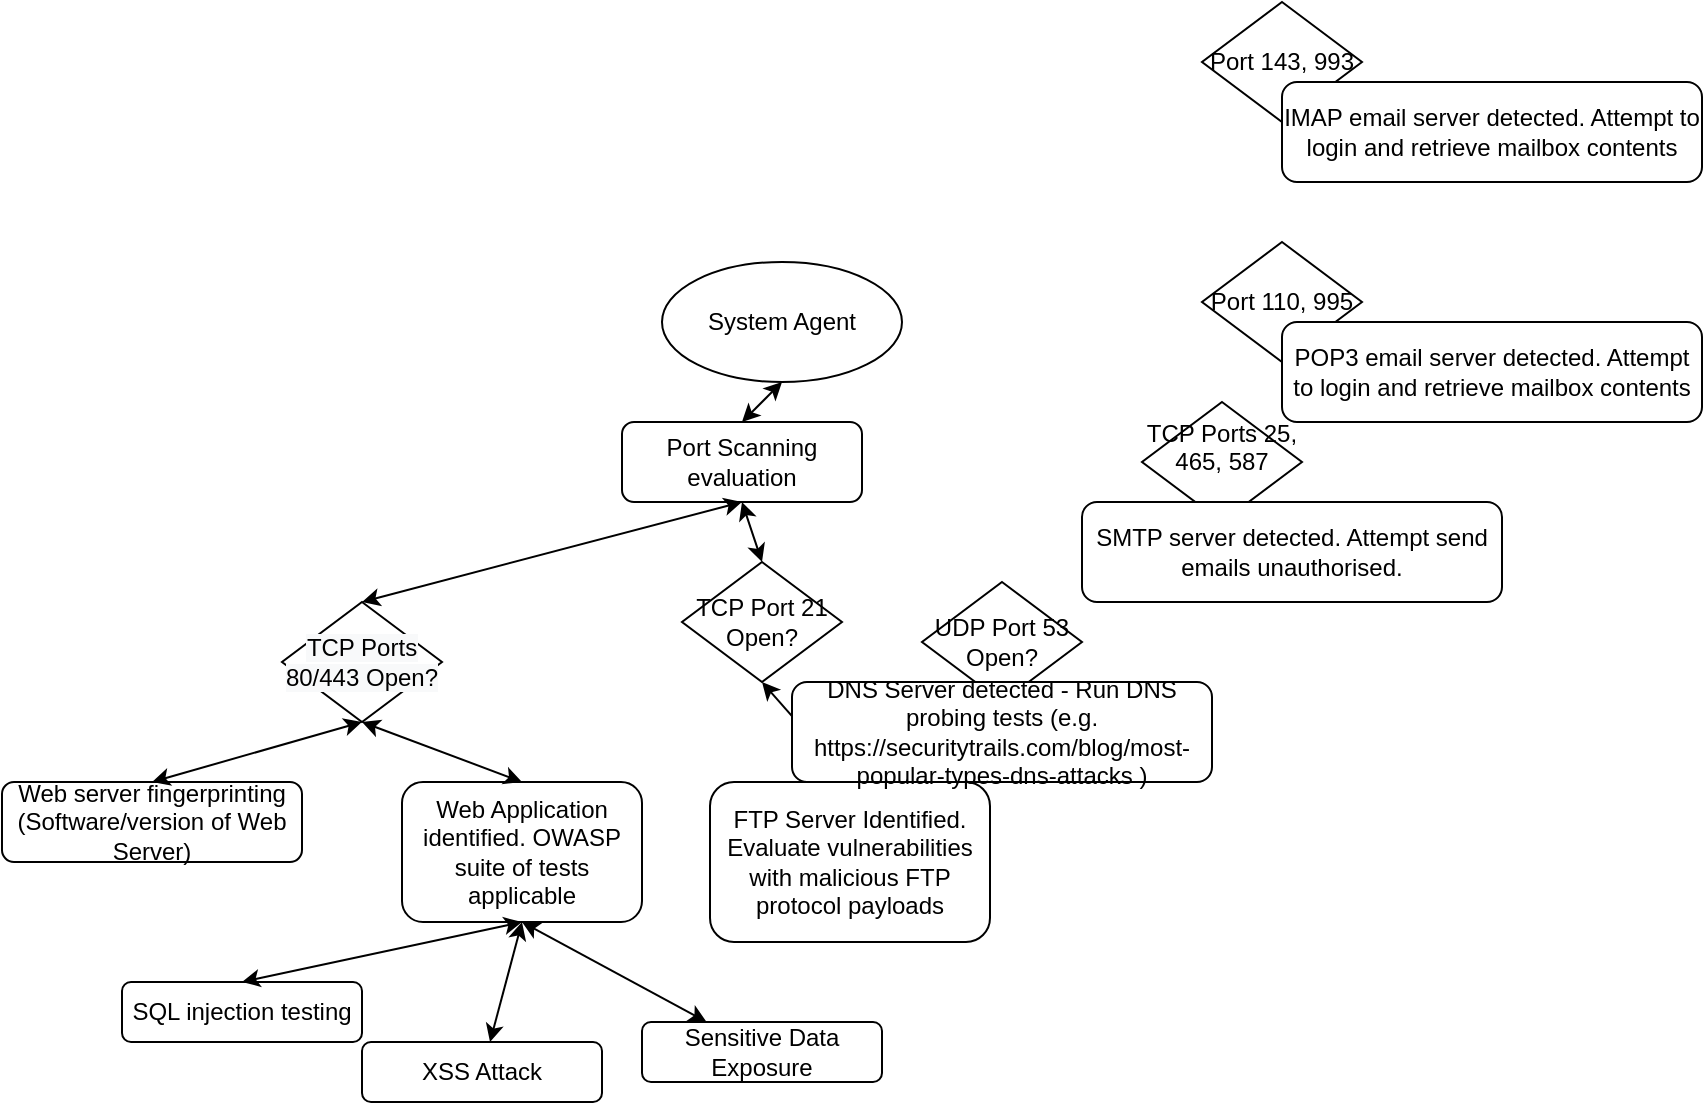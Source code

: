 <mxfile version="13.10.1" type="github">
  <diagram id="DchAP9sOTFPFpCIIkn_s" name="Page-1">
    <mxGraphModel dx="1609" dy="1549" grid="1" gridSize="10" guides="1" tooltips="1" connect="1" arrows="1" fold="1" page="1" pageScale="1" pageWidth="827" pageHeight="1169" math="0" shadow="0">
      <root>
        <mxCell id="0" />
        <mxCell id="1" parent="0" />
        <mxCell id="s764aHb25zaueQciMdZv-1" value="System Agent" style="ellipse;whiteSpace=wrap;html=1;" vertex="1" parent="1">
          <mxGeometry x="250" y="50" width="120" height="60" as="geometry" />
        </mxCell>
        <mxCell id="s764aHb25zaueQciMdZv-3" value="Port Scanning evaluation" style="rounded=1;whiteSpace=wrap;html=1;" vertex="1" parent="1">
          <mxGeometry x="230" y="130" width="120" height="40" as="geometry" />
        </mxCell>
        <mxCell id="s764aHb25zaueQciMdZv-4" value="" style="endArrow=classic;startArrow=classic;html=1;entryX=0.5;entryY=1;entryDx=0;entryDy=0;exitX=0.5;exitY=0;exitDx=0;exitDy=0;" edge="1" parent="1" source="s764aHb25zaueQciMdZv-3" target="s764aHb25zaueQciMdZv-1">
          <mxGeometry width="50" height="50" relative="1" as="geometry">
            <mxPoint x="380" y="220" as="sourcePoint" />
            <mxPoint x="430" y="170" as="targetPoint" />
          </mxGeometry>
        </mxCell>
        <mxCell id="s764aHb25zaueQciMdZv-6" value="" style="endArrow=classic;startArrow=classic;html=1;entryX=0.5;entryY=1;entryDx=0;entryDy=0;exitX=0.5;exitY=0;exitDx=0;exitDy=0;" edge="1" parent="1" source="s764aHb25zaueQciMdZv-23" target="s764aHb25zaueQciMdZv-3">
          <mxGeometry width="50" height="50" relative="1" as="geometry">
            <mxPoint x="100" y="240" as="sourcePoint" />
            <mxPoint x="430" y="170" as="targetPoint" />
          </mxGeometry>
        </mxCell>
        <mxCell id="s764aHb25zaueQciMdZv-7" value="Web Application identified. OWASP suite of tests applicable" style="rounded=1;whiteSpace=wrap;html=1;" vertex="1" parent="1">
          <mxGeometry x="120" y="310" width="120" height="70" as="geometry" />
        </mxCell>
        <mxCell id="s764aHb25zaueQciMdZv-8" value="" style="endArrow=classic;startArrow=classic;html=1;exitX=0.5;exitY=0;exitDx=0;exitDy=0;entryX=0.5;entryY=1;entryDx=0;entryDy=0;" edge="1" parent="1" source="s764aHb25zaueQciMdZv-7" target="s764aHb25zaueQciMdZv-23">
          <mxGeometry width="50" height="50" relative="1" as="geometry">
            <mxPoint x="190" y="250" as="sourcePoint" />
            <mxPoint x="100" y="280" as="targetPoint" />
          </mxGeometry>
        </mxCell>
        <mxCell id="s764aHb25zaueQciMdZv-9" value="SQL injection testing" style="rounded=1;whiteSpace=wrap;html=1;" vertex="1" parent="1">
          <mxGeometry x="-20" y="410" width="120" height="30" as="geometry" />
        </mxCell>
        <mxCell id="s764aHb25zaueQciMdZv-10" value="XSS Attack" style="rounded=1;whiteSpace=wrap;html=1;" vertex="1" parent="1">
          <mxGeometry x="100" y="440" width="120" height="30" as="geometry" />
        </mxCell>
        <mxCell id="s764aHb25zaueQciMdZv-11" value="Sensitive Data Exposure" style="rounded=1;whiteSpace=wrap;html=1;" vertex="1" parent="1">
          <mxGeometry x="240" y="430" width="120" height="30" as="geometry" />
        </mxCell>
        <mxCell id="s764aHb25zaueQciMdZv-13" value="" style="endArrow=classic;startArrow=classic;html=1;entryX=0.5;entryY=1;entryDx=0;entryDy=0;" edge="1" parent="1" source="s764aHb25zaueQciMdZv-10" target="s764aHb25zaueQciMdZv-7">
          <mxGeometry width="50" height="50" relative="1" as="geometry">
            <mxPoint x="360" y="420" as="sourcePoint" />
            <mxPoint x="360" y="390" as="targetPoint" />
          </mxGeometry>
        </mxCell>
        <mxCell id="s764aHb25zaueQciMdZv-15" value="" style="endArrow=classic;startArrow=classic;html=1;entryX=0.5;entryY=1;entryDx=0;entryDy=0;" edge="1" parent="1" source="s764aHb25zaueQciMdZv-11" target="s764aHb25zaueQciMdZv-7">
          <mxGeometry width="50" height="50" relative="1" as="geometry">
            <mxPoint x="183.333" y="420" as="sourcePoint" />
            <mxPoint x="190" y="390" as="targetPoint" />
          </mxGeometry>
        </mxCell>
        <mxCell id="s764aHb25zaueQciMdZv-16" value="" style="endArrow=classic;startArrow=classic;html=1;entryX=0.5;entryY=0;entryDx=0;entryDy=0;exitX=0.5;exitY=1;exitDx=0;exitDy=0;" edge="1" parent="1" source="s764aHb25zaueQciMdZv-7" target="s764aHb25zaueQciMdZv-9">
          <mxGeometry width="50" height="50" relative="1" as="geometry">
            <mxPoint x="264.118" y="460" as="sourcePoint" />
            <mxPoint x="190" y="390" as="targetPoint" />
          </mxGeometry>
        </mxCell>
        <mxCell id="s764aHb25zaueQciMdZv-17" value="Web server fingerprinting (Software/version of Web Server)" style="rounded=1;whiteSpace=wrap;html=1;" vertex="1" parent="1">
          <mxGeometry x="-80" y="310" width="150" height="40" as="geometry" />
        </mxCell>
        <mxCell id="s764aHb25zaueQciMdZv-18" value="" style="endArrow=classic;startArrow=classic;html=1;exitX=0.5;exitY=0;exitDx=0;exitDy=0;entryX=0.5;entryY=1;entryDx=0;entryDy=0;" edge="1" parent="1" source="s764aHb25zaueQciMdZv-17" target="s764aHb25zaueQciMdZv-23">
          <mxGeometry width="50" height="50" relative="1" as="geometry">
            <mxPoint x="190" y="320" as="sourcePoint" />
            <mxPoint x="100" y="280" as="targetPoint" />
          </mxGeometry>
        </mxCell>
        <mxCell id="s764aHb25zaueQciMdZv-20" value="FTP Server Identified. Evaluate vulnerabilities with malicious FTP protocol payloads" style="rounded=1;whiteSpace=wrap;html=1;" vertex="1" parent="1">
          <mxGeometry x="274" y="310" width="140" height="80" as="geometry" />
        </mxCell>
        <mxCell id="s764aHb25zaueQciMdZv-21" value="" style="endArrow=classic;startArrow=classic;html=1;entryX=0.5;entryY=1;entryDx=0;entryDy=0;exitX=0.5;exitY=0;exitDx=0;exitDy=0;" edge="1" parent="1" source="s764aHb25zaueQciMdZv-26" target="s764aHb25zaueQciMdZv-3">
          <mxGeometry width="50" height="50" relative="1" as="geometry">
            <mxPoint x="310" y="210" as="sourcePoint" />
            <mxPoint x="300" y="260" as="targetPoint" />
          </mxGeometry>
        </mxCell>
        <mxCell id="s764aHb25zaueQciMdZv-22" value="" style="endArrow=classic;startArrow=classic;html=1;entryX=0.5;entryY=1;entryDx=0;entryDy=0;exitX=0.5;exitY=0;exitDx=0;exitDy=0;" edge="1" parent="1" source="s764aHb25zaueQciMdZv-20" target="s764aHb25zaueQciMdZv-26">
          <mxGeometry width="50" height="50" relative="1" as="geometry">
            <mxPoint x="320" y="250" as="sourcePoint" />
            <mxPoint x="310" y="250" as="targetPoint" />
          </mxGeometry>
        </mxCell>
        <mxCell id="s764aHb25zaueQciMdZv-23" value="&lt;span style=&quot;color: rgb(0 , 0 , 0) ; font-family: &amp;#34;helvetica&amp;#34; ; font-size: 12px ; font-style: normal ; font-weight: 400 ; letter-spacing: normal ; text-align: center ; text-indent: 0px ; text-transform: none ; word-spacing: 0px ; background-color: rgb(248 , 249 , 250) ; display: inline ; float: none&quot;&gt;TCP Ports 80/443 Open?&lt;/span&gt;" style="rhombus;whiteSpace=wrap;html=1;" vertex="1" parent="1">
          <mxGeometry x="60" y="220" width="80" height="60" as="geometry" />
        </mxCell>
        <mxCell id="s764aHb25zaueQciMdZv-26" value="&lt;font face=&quot;helvetica&quot;&gt;TCP Port 21 Open?&lt;/font&gt;" style="rhombus;whiteSpace=wrap;html=1;" vertex="1" parent="1">
          <mxGeometry x="260" y="200" width="80" height="60" as="geometry" />
        </mxCell>
        <mxCell id="s764aHb25zaueQciMdZv-29" value="&lt;font face=&quot;helvetica&quot;&gt;UDP Port 53 &lt;br&gt;Open?&lt;/font&gt;" style="rhombus;whiteSpace=wrap;html=1;" vertex="1" parent="1">
          <mxGeometry x="380" y="210" width="80" height="60" as="geometry" />
        </mxCell>
        <mxCell id="s764aHb25zaueQciMdZv-30" value="DNS Server detected - Run DNS probing tests (e.g. https://securitytrails.com/blog/most-popular-types-dns-attacks )" style="rounded=1;whiteSpace=wrap;html=1;" vertex="1" parent="1">
          <mxGeometry x="315" y="260" width="210" height="50" as="geometry" />
        </mxCell>
        <mxCell id="s764aHb25zaueQciMdZv-31" value="&lt;font face=&quot;helvetica&quot;&gt;TCP Ports 25, 465, 587&lt;br&gt;&amp;nbsp;&lt;/font&gt;&lt;span style=&quot;color: rgba(0 , 0 , 0 , 0) ; font-family: monospace ; font-size: 0px&quot;&gt;%3CmxGraphModel%3E%3Croot%3E%3CmxCell%20id%3D%220%22%2F%3E%3CmxCell%20id%3D%221%22%20parent%3D%220%22%2F%3E%3CmxCell%20id%3D%222%22%20value%3D%22%26lt%3Bfont%20face%3D%26quot%3Bhelvetica%26quot%3B%26gt%3BUDP%20Port%2053%20%26lt%3Bbr%26gt%3BOpen%3F%26lt%3B%2Ffont%26gt%3B%22%20style%3D%22rhombus%3BwhiteSpace%3Dwrap%3Bhtml%3D1%3B%22%20vertex%3D%221%22%20parent%3D%221%22%3E%3CmxGeometry%20x%3D%22380%22%20y%3D%22210%22%20width%3D%2280%22%20height%3D%2260%22%20as%3D%22geometry%22%2F%3E%3C%2FmxCell%3E%3C%2Froot%3E%3C%2FmxGraphModel%3E&lt;/span&gt;&lt;span style=&quot;color: rgba(0 , 0 , 0 , 0) ; font-family: monospace ; font-size: 0px&quot;&gt;%3CmxGraphModel%3E%3Croot%3E%3CmxCell%20id%3D%220%22%2F%3E%3CmxCell%20id%3D%221%22%20parent%3D%220%22%2F%3E%3CmxCell%20id%3D%222%22%20value%3D%22%26lt%3Bfont%20face%3D%26quot%3Bhelvetica%26quot%3B%26gt%3BUDP%20Port%2053%20%26lt%3Bbr%26gt%3BOpen%3F%26lt%3B%2Ffont%26gt%3B%22%20style%3D%22rhombus%3BwhiteSpace%3Dwrap%3Bhtml%3D1%3B%22%20vertex%3D%221%22%20parent%3D%221%22%3E%3CmxGeometry%20x%3D%22380%22%20y%3D%22210%22%20width%3D%2280%22%20height%3D%2260%22%20as%3D%22geometry%22%2F%3E%3C%2FmxCell%3E%3C%2Froot%3E%3C%2FmxGraphModel%3E&lt;/span&gt;" style="rhombus;whiteSpace=wrap;html=1;" vertex="1" parent="1">
          <mxGeometry x="490" y="120" width="80" height="60" as="geometry" />
        </mxCell>
        <mxCell id="s764aHb25zaueQciMdZv-32" value="SMTP server detected. Attempt send emails unauthorised." style="rounded=1;whiteSpace=wrap;html=1;" vertex="1" parent="1">
          <mxGeometry x="460" y="170" width="210" height="50" as="geometry" />
        </mxCell>
        <mxCell id="s764aHb25zaueQciMdZv-33" value="&lt;font face=&quot;helvetica&quot;&gt;Port 110, 995&lt;/font&gt;" style="rhombus;whiteSpace=wrap;html=1;" vertex="1" parent="1">
          <mxGeometry x="520" y="40" width="80" height="60" as="geometry" />
        </mxCell>
        <mxCell id="s764aHb25zaueQciMdZv-34" value="POP3 email server detected. Attempt to login and retrieve mailbox contents" style="rounded=1;whiteSpace=wrap;html=1;" vertex="1" parent="1">
          <mxGeometry x="560" y="80" width="210" height="50" as="geometry" />
        </mxCell>
        <mxCell id="s764aHb25zaueQciMdZv-35" value="&lt;font face=&quot;helvetica&quot;&gt;Port 143, 993&lt;/font&gt;" style="rhombus;whiteSpace=wrap;html=1;" vertex="1" parent="1">
          <mxGeometry x="520" y="-80" width="80" height="60" as="geometry" />
        </mxCell>
        <mxCell id="s764aHb25zaueQciMdZv-36" value="IMAP email server detected. Attempt to login and retrieve mailbox contents" style="rounded=1;whiteSpace=wrap;html=1;" vertex="1" parent="1">
          <mxGeometry x="560" y="-40" width="210" height="50" as="geometry" />
        </mxCell>
      </root>
    </mxGraphModel>
  </diagram>
</mxfile>
